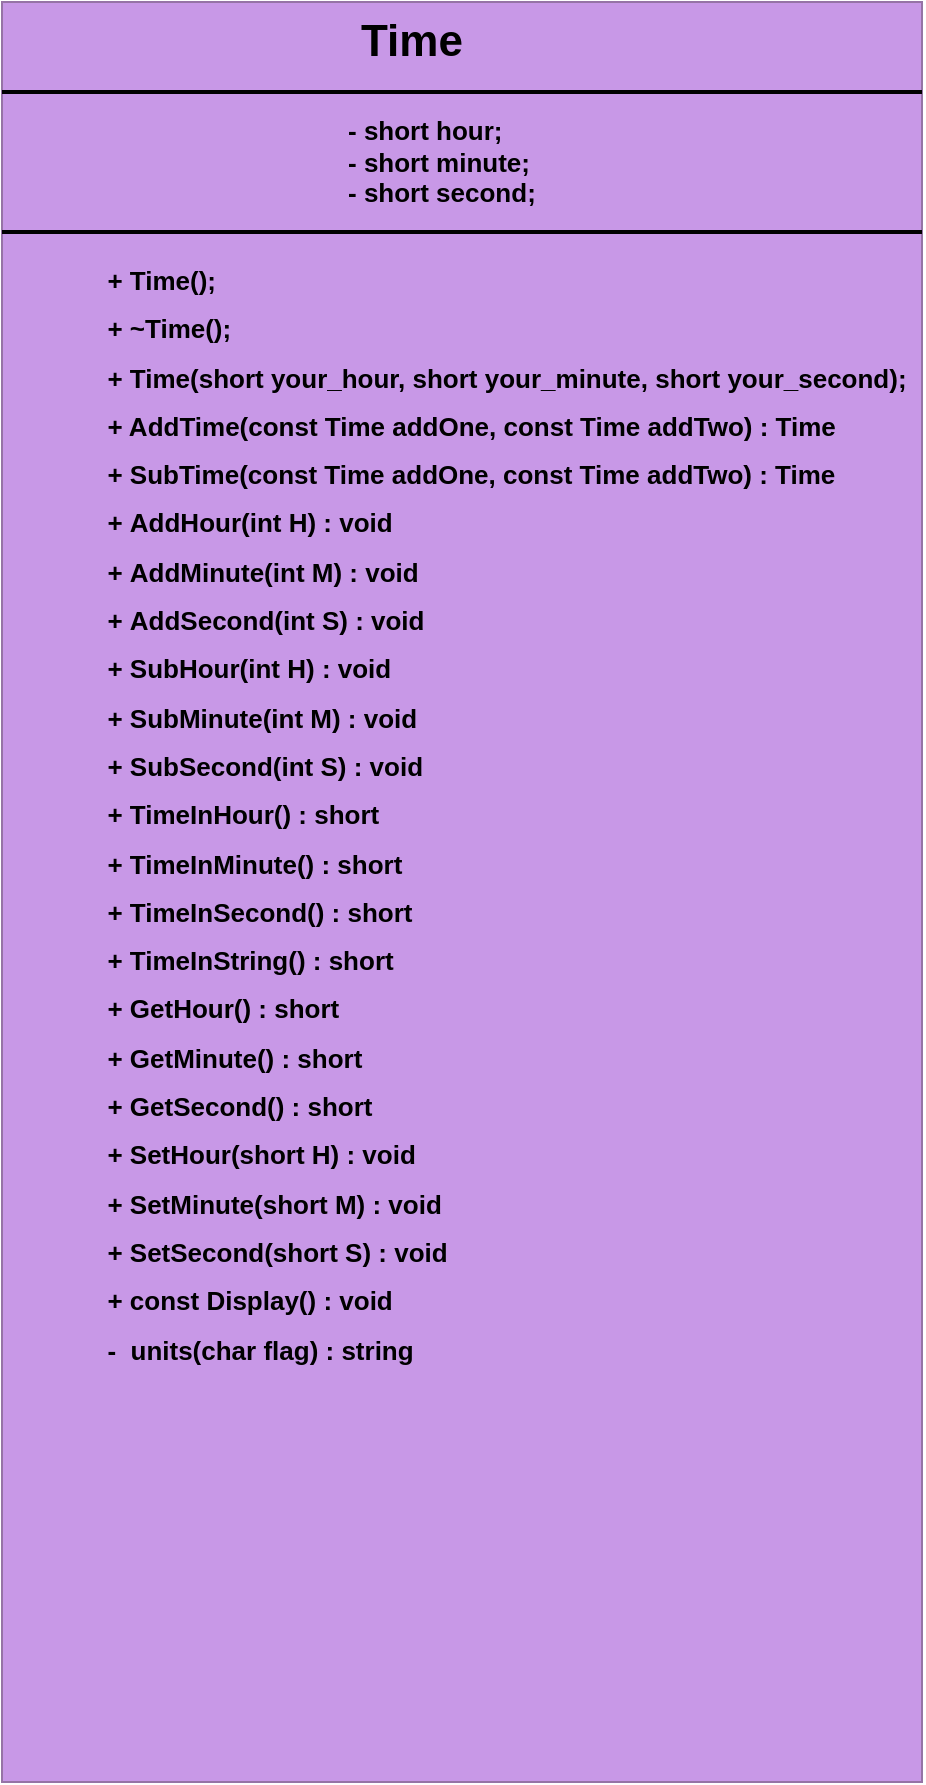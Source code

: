 <mxfile version="12.1.0" type="github" pages="1"><diagram id="TqzmwiOxkZvJAXAEQ0_9" name="Page-1"><mxGraphModel dx="854" dy="387" grid="1" gridSize="10" guides="1" tooltips="1" connect="1" arrows="1" fold="1" page="1" pageScale="1" pageWidth="827" pageHeight="1169" math="0" shadow="0"><root><mxCell id="0"/><mxCell id="1" parent="0"/><mxCell id="iHwfrYuwUL6n1PuyB4FC-1" value="" style="whiteSpace=wrap;html=1;fillColor=#C898E7;strokeColor=#9673a6;" parent="1" vertex="1"><mxGeometry x="20" y="110" width="460" height="890" as="geometry"/></mxCell><mxCell id="iHwfrYuwUL6n1PuyB4FC-3" value="" style="line;strokeWidth=2;html=1;" parent="1" vertex="1"><mxGeometry x="20" y="150" width="460" height="10" as="geometry"/></mxCell><mxCell id="iHwfrYuwUL6n1PuyB4FC-4" value="" style="line;strokeWidth=2;html=1;" parent="1" vertex="1"><mxGeometry x="20" y="220" width="460" height="10" as="geometry"/></mxCell><mxCell id="iHwfrYuwUL6n1PuyB4FC-5" value="&lt;b&gt;&lt;font style=&quot;font-size: 22px&quot;&gt;Time&lt;/font&gt;&lt;/b&gt;" style="text;html=1;strokeColor=none;fillColor=none;align=center;verticalAlign=middle;whiteSpace=wrap;rounded=0;" parent="1" vertex="1"><mxGeometry x="145" y="120" width="160" height="20" as="geometry"/></mxCell><mxCell id="iHwfrYuwUL6n1PuyB4FC-6" value="&lt;div style=&quot;text-align: justify&quot;&gt;&lt;span style=&quot;font-size: 13px&quot;&gt;&lt;b&gt;&lt;span style=&quot;white-space: pre&quot;&gt;&#9;&lt;/span&gt;- short hour;&lt;/b&gt;&lt;/span&gt;&lt;/div&gt;&lt;div style=&quot;text-align: justify&quot;&gt;&lt;span style=&quot;font-size: 13px&quot;&gt;&lt;b&gt;&lt;span style=&quot;white-space: pre&quot;&gt;&#9;&lt;/span&gt;- short minute;&lt;/b&gt;&lt;/span&gt;&lt;/div&gt;&lt;div style=&quot;text-align: justify&quot;&gt;&lt;span style=&quot;font-size: 13px&quot;&gt;&lt;b&gt;&lt;span style=&quot;white-space: pre&quot;&gt;&#9;&lt;/span&gt;- short second;&lt;/b&gt;&lt;/span&gt;&lt;/div&gt;" style="text;html=1;strokeColor=none;fillColor=none;align=center;verticalAlign=middle;whiteSpace=wrap;rounded=0;" parent="1" vertex="1"><mxGeometry x="122.5" y="150" width="205" height="80" as="geometry"/></mxCell><mxCell id="iHwfrYuwUL6n1PuyB4FC-7" value="&lt;p style=&quot;line-height: 130%&quot;&gt;&lt;/p&gt;&lt;blockquote style=&quot;margin: 0 0 0 40px ; border: none ; padding: 0px&quot;&gt;&lt;h1 style=&quot;text-align: justify ; font-size: 13px&quot;&gt;+ Time();&lt;/h1&gt;&lt;h1 style=&quot;text-align: justify ; font-size: 13px&quot;&gt;+ ~Time();&lt;/h1&gt;&lt;h1 style=&quot;text-align: justify ; font-size: 13px&quot;&gt;+ Time(short your_hour, short your_minute, short your_second);&lt;/h1&gt;&lt;h1 style=&quot;text-align: justify ; font-size: 13px&quot;&gt;+ AddTime(const Time addOne, const Time addTwo) : Time&amp;nbsp;&lt;/h1&gt;&lt;h1 style=&quot;text-align: justify ; font-size: 13px&quot;&gt;+&amp;nbsp;SubTime(const Time addOne, const Time addTwo) : Time&amp;nbsp;&lt;/h1&gt;&lt;h1 style=&quot;text-align: justify ; font-size: 13px&quot;&gt;+&amp;nbsp;AddHour(int H)&amp;nbsp;: void&amp;nbsp;&lt;/h1&gt;&lt;h1 style=&quot;text-align: justify ; font-size: 13px&quot;&gt;+&amp;nbsp;AddMinute(int M)&amp;nbsp;: void&amp;nbsp;&lt;/h1&gt;&lt;h1 style=&quot;text-align: justify ; font-size: 13px&quot;&gt;+&amp;nbsp;AddSecond(int S)&amp;nbsp;: void&amp;nbsp;&lt;/h1&gt;&lt;h1 style=&quot;text-align: justify ; font-size: 13px&quot;&gt;+&amp;nbsp;SubHour(int H)&amp;nbsp;: void&amp;nbsp;&lt;/h1&gt;&lt;h1 style=&quot;text-align: justify ; font-size: 13px&quot;&gt;+&amp;nbsp;SubMinute(int M)&amp;nbsp;: void&amp;nbsp;&lt;/h1&gt;&lt;h1 style=&quot;text-align: justify ; font-size: 13px&quot;&gt;+&amp;nbsp;SubSecond(int S)&amp;nbsp;: void&amp;nbsp;&lt;/h1&gt;&lt;h1 style=&quot;text-align: justify ; font-size: 13px&quot;&gt;+&amp;nbsp;TimeInHour()&amp;nbsp;: short&lt;/h1&gt;&lt;h1 style=&quot;text-align: justify ; font-size: 13px&quot;&gt;+&amp;nbsp;TimeInMinute()&amp;nbsp;: short&lt;/h1&gt;&lt;h1 style=&quot;text-align: justify ; font-size: 13px&quot;&gt;+&amp;nbsp;TimeInSecond()&amp;nbsp;: short&lt;/h1&gt;&lt;h1 style=&quot;text-align: justify ; font-size: 13px&quot;&gt;+&amp;nbsp;TimeInString()&amp;nbsp;: short&lt;/h1&gt;&lt;h1 style=&quot;text-align: justify ; font-size: 13px&quot;&gt;+ GetHour()&amp;nbsp;: short&lt;/h1&gt;&lt;h1 style=&quot;text-align: justify ; font-size: 13px&quot;&gt;+ GetMinute()&amp;nbsp;: short&lt;/h1&gt;&lt;h1 style=&quot;text-align: justify ; font-size: 13px&quot;&gt;+ GetSecond() : short&lt;/h1&gt;&lt;h1 style=&quot;text-align: justify ; font-size: 13px&quot;&gt;+ SetHour(short H)&amp;nbsp;: void&amp;nbsp;&lt;/h1&gt;&lt;h1 style=&quot;text-align: justify ; font-size: 13px&quot;&gt;+ SetMinute(short M)&amp;nbsp;: void&amp;nbsp;&lt;/h1&gt;&lt;h1 style=&quot;text-align: justify ; font-size: 13px&quot;&gt;+ SetSecond(short S)&amp;nbsp;: void&amp;nbsp;&lt;/h1&gt;&lt;h1 style=&quot;text-align: justify ; font-size: 13px&quot;&gt;+&amp;nbsp;const Display() : void&lt;/h1&gt;&lt;h1 style=&quot;text-align: justify ; font-size: 13px&quot;&gt;-&amp;nbsp;&amp;nbsp;units(char flag) : string&lt;/h1&gt;&lt;h1 style=&quot;text-align: justify ; font-size: 13px&quot;&gt;&amp;nbsp;&lt;/h1&gt;&lt;h1 style=&quot;text-align: justify ; font-size: 13px&quot;&gt;&amp;nbsp;&lt;/h1&gt;&lt;/blockquote&gt;&lt;p&gt;&lt;/p&gt;" style="text;html=1;strokeColor=none;fillColor=none;spacing=5;spacingTop=-20;whiteSpace=wrap;overflow=hidden;rounded=0;align=center;" parent="1" vertex="1"><mxGeometry x="25" y="240" width="455" height="730" as="geometry"/></mxCell></root></mxGraphModel></diagram></mxfile>